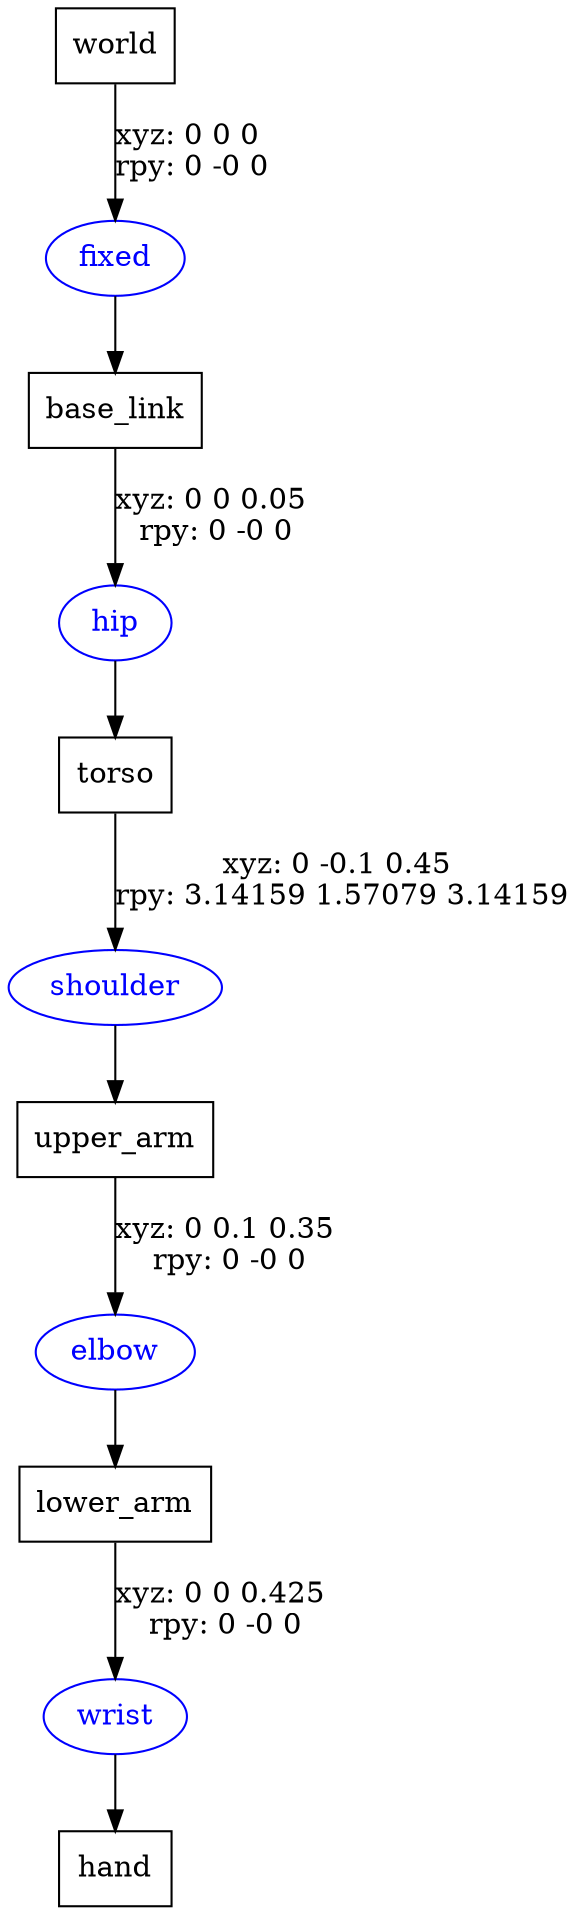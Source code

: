 digraph G {
node [shape=box];
"world" [label="world"];
"base_link" [label="base_link"];
"torso" [label="torso"];
"upper_arm" [label="upper_arm"];
"lower_arm" [label="lower_arm"];
"hand" [label="hand"];
node [shape=ellipse, color=blue, fontcolor=blue];
"world" -> "fixed" [label="xyz: 0 0 0 \nrpy: 0 -0 0"]
"fixed" -> "base_link"
"base_link" -> "hip" [label="xyz: 0 0 0.05 \nrpy: 0 -0 0"]
"hip" -> "torso"
"torso" -> "shoulder" [label="xyz: 0 -0.1 0.45 \nrpy: 3.14159 1.57079 3.14159"]
"shoulder" -> "upper_arm"
"upper_arm" -> "elbow" [label="xyz: 0 0.1 0.35 \nrpy: 0 -0 0"]
"elbow" -> "lower_arm"
"lower_arm" -> "wrist" [label="xyz: 0 0 0.425 \nrpy: 0 -0 0"]
"wrist" -> "hand"
}
